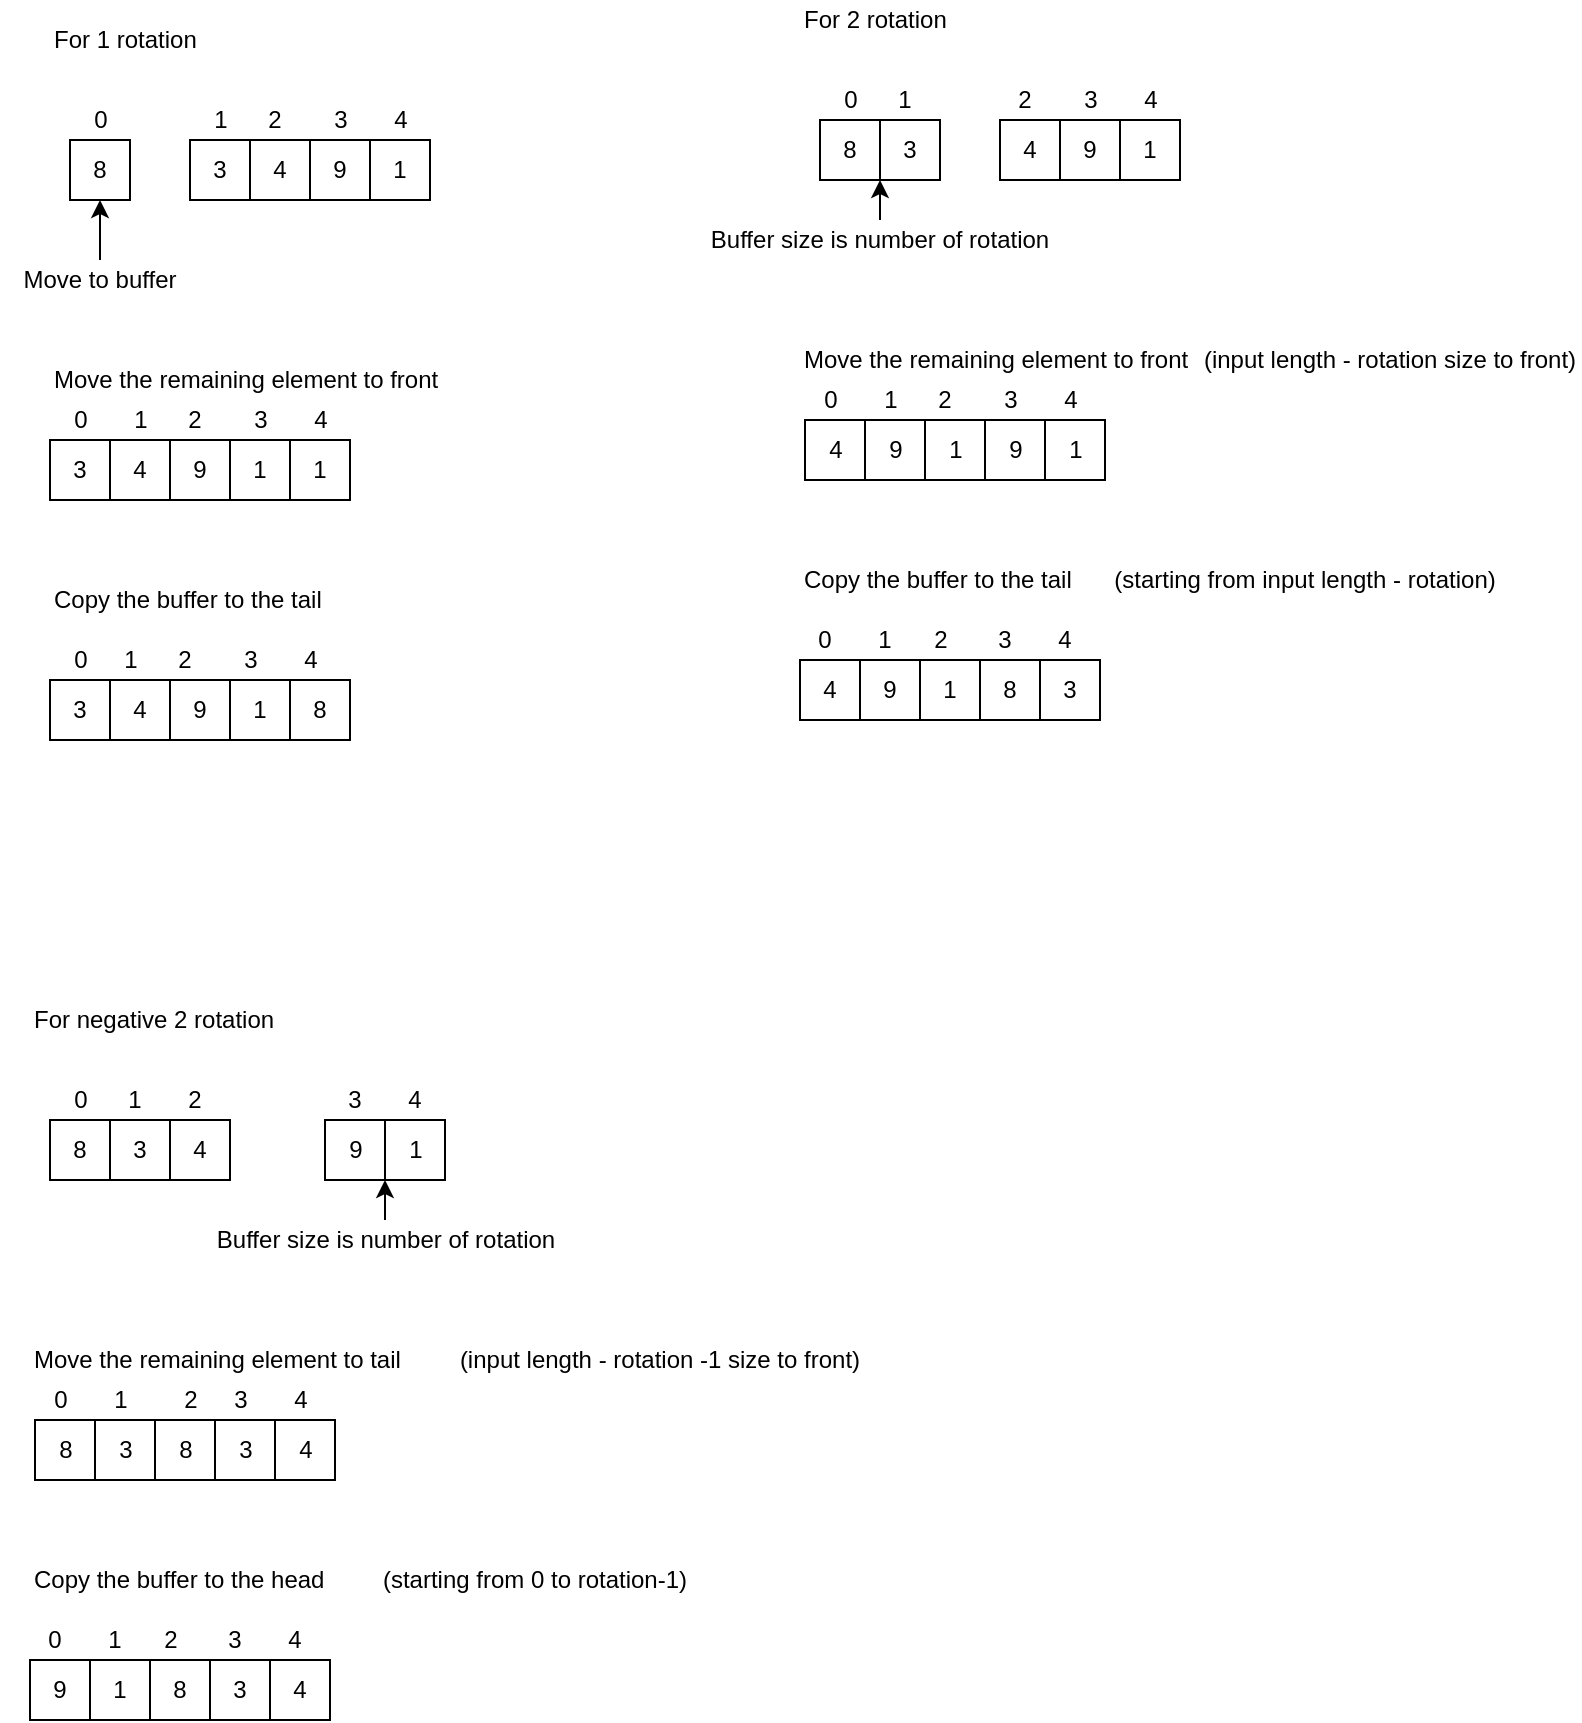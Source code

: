 <mxfile version="12.6.4" type="github">
  <diagram id="sCM7uaMok8tgUvsMVrMC" name="Page-1">
    <mxGraphModel dx="1352" dy="806" grid="1" gridSize="10" guides="1" tooltips="1" connect="1" arrows="1" fold="1" page="1" pageScale="1" pageWidth="850" pageHeight="1100" math="0" shadow="0">
      <root>
        <mxCell id="0"/>
        <mxCell id="1" parent="0"/>
        <mxCell id="4Zmsej9P6uwO4Pd-Vwgm-1" value="8" style="whiteSpace=wrap;html=1;aspect=fixed;" vertex="1" parent="1">
          <mxGeometry x="160" y="170" width="30" height="30" as="geometry"/>
        </mxCell>
        <mxCell id="4Zmsej9P6uwO4Pd-Vwgm-2" value="3" style="whiteSpace=wrap;html=1;aspect=fixed;" vertex="1" parent="1">
          <mxGeometry x="220" y="170" width="30" height="30" as="geometry"/>
        </mxCell>
        <mxCell id="4Zmsej9P6uwO4Pd-Vwgm-3" value="4" style="whiteSpace=wrap;html=1;aspect=fixed;" vertex="1" parent="1">
          <mxGeometry x="250" y="170" width="30" height="30" as="geometry"/>
        </mxCell>
        <mxCell id="4Zmsej9P6uwO4Pd-Vwgm-4" value="9" style="whiteSpace=wrap;html=1;aspect=fixed;" vertex="1" parent="1">
          <mxGeometry x="280" y="170" width="30" height="30" as="geometry"/>
        </mxCell>
        <mxCell id="4Zmsej9P6uwO4Pd-Vwgm-5" value="1" style="whiteSpace=wrap;html=1;aspect=fixed;" vertex="1" parent="1">
          <mxGeometry x="310" y="170" width="30" height="30" as="geometry"/>
        </mxCell>
        <mxCell id="4Zmsej9P6uwO4Pd-Vwgm-6" value="For 1 rotation" style="text;html=1;strokeColor=none;fillColor=none;align=left;verticalAlign=middle;whiteSpace=wrap;rounded=0;" vertex="1" parent="1">
          <mxGeometry x="150" y="110" width="180" height="20" as="geometry"/>
        </mxCell>
        <mxCell id="4Zmsej9P6uwO4Pd-Vwgm-13" value="Move to buffer" style="text;html=1;strokeColor=none;fillColor=none;align=center;verticalAlign=middle;whiteSpace=wrap;rounded=0;" vertex="1" parent="1">
          <mxGeometry x="125" y="230" width="100" height="20" as="geometry"/>
        </mxCell>
        <mxCell id="4Zmsej9P6uwO4Pd-Vwgm-14" value="" style="endArrow=classic;html=1;entryX=0.5;entryY=1;entryDx=0;entryDy=0;exitX=0.5;exitY=0;exitDx=0;exitDy=0;" edge="1" parent="1" source="4Zmsej9P6uwO4Pd-Vwgm-13" target="4Zmsej9P6uwO4Pd-Vwgm-1">
          <mxGeometry width="50" height="50" relative="1" as="geometry">
            <mxPoint x="130" y="340" as="sourcePoint"/>
            <mxPoint x="180" y="290" as="targetPoint"/>
          </mxGeometry>
        </mxCell>
        <mxCell id="4Zmsej9P6uwO4Pd-Vwgm-16" value="3" style="whiteSpace=wrap;html=1;aspect=fixed;" vertex="1" parent="1">
          <mxGeometry x="150" y="320" width="30" height="30" as="geometry"/>
        </mxCell>
        <mxCell id="4Zmsej9P6uwO4Pd-Vwgm-17" value="4" style="whiteSpace=wrap;html=1;aspect=fixed;" vertex="1" parent="1">
          <mxGeometry x="180" y="320" width="30" height="30" as="geometry"/>
        </mxCell>
        <mxCell id="4Zmsej9P6uwO4Pd-Vwgm-18" value="9" style="whiteSpace=wrap;html=1;aspect=fixed;" vertex="1" parent="1">
          <mxGeometry x="210" y="320" width="30" height="30" as="geometry"/>
        </mxCell>
        <mxCell id="4Zmsej9P6uwO4Pd-Vwgm-19" value="1" style="whiteSpace=wrap;html=1;aspect=fixed;" vertex="1" parent="1">
          <mxGeometry x="240" y="320" width="30" height="30" as="geometry"/>
        </mxCell>
        <mxCell id="4Zmsej9P6uwO4Pd-Vwgm-20" value="Move the remaining element to front" style="text;html=1;strokeColor=none;fillColor=none;align=left;verticalAlign=middle;whiteSpace=wrap;rounded=0;" vertex="1" parent="1">
          <mxGeometry x="150" y="280" width="200" height="20" as="geometry"/>
        </mxCell>
        <mxCell id="4Zmsej9P6uwO4Pd-Vwgm-27" value="1" style="whiteSpace=wrap;html=1;aspect=fixed;" vertex="1" parent="1">
          <mxGeometry x="270" y="320" width="30" height="30" as="geometry"/>
        </mxCell>
        <mxCell id="4Zmsej9P6uwO4Pd-Vwgm-29" value="3" style="whiteSpace=wrap;html=1;aspect=fixed;" vertex="1" parent="1">
          <mxGeometry x="150" y="440" width="30" height="30" as="geometry"/>
        </mxCell>
        <mxCell id="4Zmsej9P6uwO4Pd-Vwgm-30" value="4" style="whiteSpace=wrap;html=1;aspect=fixed;" vertex="1" parent="1">
          <mxGeometry x="180" y="440" width="30" height="30" as="geometry"/>
        </mxCell>
        <mxCell id="4Zmsej9P6uwO4Pd-Vwgm-31" value="9" style="whiteSpace=wrap;html=1;aspect=fixed;" vertex="1" parent="1">
          <mxGeometry x="210" y="440" width="30" height="30" as="geometry"/>
        </mxCell>
        <mxCell id="4Zmsej9P6uwO4Pd-Vwgm-32" value="1" style="whiteSpace=wrap;html=1;aspect=fixed;" vertex="1" parent="1">
          <mxGeometry x="240" y="440" width="30" height="30" as="geometry"/>
        </mxCell>
        <mxCell id="4Zmsej9P6uwO4Pd-Vwgm-33" value="Copy the buffer to the tail" style="text;html=1;strokeColor=none;fillColor=none;align=left;verticalAlign=middle;whiteSpace=wrap;rounded=0;" vertex="1" parent="1">
          <mxGeometry x="150" y="390" width="180" height="20" as="geometry"/>
        </mxCell>
        <mxCell id="4Zmsej9P6uwO4Pd-Vwgm-40" value="8" style="whiteSpace=wrap;html=1;aspect=fixed;" vertex="1" parent="1">
          <mxGeometry x="270" y="440" width="30" height="30" as="geometry"/>
        </mxCell>
        <mxCell id="4Zmsej9P6uwO4Pd-Vwgm-41" value="0" style="text;html=1;strokeColor=none;fillColor=none;align=center;verticalAlign=middle;whiteSpace=wrap;rounded=0;" vertex="1" parent="1">
          <mxGeometry x="167.5" y="150" width="15" height="20" as="geometry"/>
        </mxCell>
        <mxCell id="4Zmsej9P6uwO4Pd-Vwgm-42" value="1" style="text;html=1;strokeColor=none;fillColor=none;align=center;verticalAlign=middle;whiteSpace=wrap;rounded=0;" vertex="1" parent="1">
          <mxGeometry x="227.5" y="150" width="15" height="20" as="geometry"/>
        </mxCell>
        <mxCell id="4Zmsej9P6uwO4Pd-Vwgm-44" value="2" style="text;html=1;strokeColor=none;fillColor=none;align=center;verticalAlign=middle;whiteSpace=wrap;rounded=0;" vertex="1" parent="1">
          <mxGeometry x="255" y="150" width="15" height="20" as="geometry"/>
        </mxCell>
        <mxCell id="4Zmsej9P6uwO4Pd-Vwgm-45" value="3" style="text;html=1;strokeColor=none;fillColor=none;align=center;verticalAlign=middle;whiteSpace=wrap;rounded=0;" vertex="1" parent="1">
          <mxGeometry x="287.5" y="150" width="15" height="20" as="geometry"/>
        </mxCell>
        <mxCell id="4Zmsej9P6uwO4Pd-Vwgm-46" value="4" style="text;html=1;strokeColor=none;fillColor=none;align=center;verticalAlign=middle;whiteSpace=wrap;rounded=0;" vertex="1" parent="1">
          <mxGeometry x="317.5" y="150" width="15" height="20" as="geometry"/>
        </mxCell>
        <mxCell id="4Zmsej9P6uwO4Pd-Vwgm-47" value="0" style="text;html=1;strokeColor=none;fillColor=none;align=center;verticalAlign=middle;whiteSpace=wrap;rounded=0;" vertex="1" parent="1">
          <mxGeometry x="157.5" y="300" width="15" height="20" as="geometry"/>
        </mxCell>
        <mxCell id="4Zmsej9P6uwO4Pd-Vwgm-48" value="1" style="text;html=1;strokeColor=none;fillColor=none;align=center;verticalAlign=middle;whiteSpace=wrap;rounded=0;" vertex="1" parent="1">
          <mxGeometry x="187.5" y="300" width="15" height="20" as="geometry"/>
        </mxCell>
        <mxCell id="4Zmsej9P6uwO4Pd-Vwgm-49" value="2" style="text;html=1;strokeColor=none;fillColor=none;align=center;verticalAlign=middle;whiteSpace=wrap;rounded=0;" vertex="1" parent="1">
          <mxGeometry x="215" y="300" width="15" height="20" as="geometry"/>
        </mxCell>
        <mxCell id="4Zmsej9P6uwO4Pd-Vwgm-50" value="3" style="text;html=1;strokeColor=none;fillColor=none;align=center;verticalAlign=middle;whiteSpace=wrap;rounded=0;" vertex="1" parent="1">
          <mxGeometry x="247.5" y="300" width="15" height="20" as="geometry"/>
        </mxCell>
        <mxCell id="4Zmsej9P6uwO4Pd-Vwgm-51" value="4" style="text;html=1;strokeColor=none;fillColor=none;align=center;verticalAlign=middle;whiteSpace=wrap;rounded=0;" vertex="1" parent="1">
          <mxGeometry x="277.5" y="300" width="15" height="20" as="geometry"/>
        </mxCell>
        <mxCell id="4Zmsej9P6uwO4Pd-Vwgm-52" value="1" style="text;html=1;strokeColor=none;fillColor=none;align=center;verticalAlign=middle;whiteSpace=wrap;rounded=0;" vertex="1" parent="1">
          <mxGeometry x="182.5" y="420" width="15" height="20" as="geometry"/>
        </mxCell>
        <mxCell id="4Zmsej9P6uwO4Pd-Vwgm-53" value="2" style="text;html=1;strokeColor=none;fillColor=none;align=center;verticalAlign=middle;whiteSpace=wrap;rounded=0;" vertex="1" parent="1">
          <mxGeometry x="210" y="420" width="15" height="20" as="geometry"/>
        </mxCell>
        <mxCell id="4Zmsej9P6uwO4Pd-Vwgm-54" value="3" style="text;html=1;strokeColor=none;fillColor=none;align=center;verticalAlign=middle;whiteSpace=wrap;rounded=0;" vertex="1" parent="1">
          <mxGeometry x="242.5" y="420" width="15" height="20" as="geometry"/>
        </mxCell>
        <mxCell id="4Zmsej9P6uwO4Pd-Vwgm-55" value="4" style="text;html=1;strokeColor=none;fillColor=none;align=center;verticalAlign=middle;whiteSpace=wrap;rounded=0;" vertex="1" parent="1">
          <mxGeometry x="272.5" y="420" width="15" height="20" as="geometry"/>
        </mxCell>
        <mxCell id="4Zmsej9P6uwO4Pd-Vwgm-56" value="0" style="text;html=1;strokeColor=none;fillColor=none;align=center;verticalAlign=middle;whiteSpace=wrap;rounded=0;" vertex="1" parent="1">
          <mxGeometry x="157.5" y="420" width="15" height="20" as="geometry"/>
        </mxCell>
        <mxCell id="4Zmsej9P6uwO4Pd-Vwgm-57" value="8" style="whiteSpace=wrap;html=1;aspect=fixed;" vertex="1" parent="1">
          <mxGeometry x="535" y="160" width="30" height="30" as="geometry"/>
        </mxCell>
        <mxCell id="4Zmsej9P6uwO4Pd-Vwgm-58" value="3" style="whiteSpace=wrap;html=1;aspect=fixed;" vertex="1" parent="1">
          <mxGeometry x="565" y="160" width="30" height="30" as="geometry"/>
        </mxCell>
        <mxCell id="4Zmsej9P6uwO4Pd-Vwgm-59" value="4" style="whiteSpace=wrap;html=1;aspect=fixed;" vertex="1" parent="1">
          <mxGeometry x="625" y="160" width="30" height="30" as="geometry"/>
        </mxCell>
        <mxCell id="4Zmsej9P6uwO4Pd-Vwgm-60" value="9" style="whiteSpace=wrap;html=1;aspect=fixed;" vertex="1" parent="1">
          <mxGeometry x="655" y="160" width="30" height="30" as="geometry"/>
        </mxCell>
        <mxCell id="4Zmsej9P6uwO4Pd-Vwgm-61" value="1" style="whiteSpace=wrap;html=1;aspect=fixed;" vertex="1" parent="1">
          <mxGeometry x="685" y="160" width="30" height="30" as="geometry"/>
        </mxCell>
        <mxCell id="4Zmsej9P6uwO4Pd-Vwgm-62" value="For 2 rotation" style="text;html=1;strokeColor=none;fillColor=none;align=left;verticalAlign=middle;whiteSpace=wrap;rounded=0;" vertex="1" parent="1">
          <mxGeometry x="525" y="100" width="180" height="20" as="geometry"/>
        </mxCell>
        <mxCell id="4Zmsej9P6uwO4Pd-Vwgm-63" value="Buffer size is number of rotation" style="text;html=1;strokeColor=none;fillColor=none;align=center;verticalAlign=middle;whiteSpace=wrap;rounded=0;" vertex="1" parent="1">
          <mxGeometry x="465" y="210" width="200" height="20" as="geometry"/>
        </mxCell>
        <mxCell id="4Zmsej9P6uwO4Pd-Vwgm-64" value="" style="endArrow=classic;html=1;entryX=0;entryY=1;entryDx=0;entryDy=0;exitX=0.5;exitY=0;exitDx=0;exitDy=0;" edge="1" parent="1" source="4Zmsej9P6uwO4Pd-Vwgm-63" target="4Zmsej9P6uwO4Pd-Vwgm-58">
          <mxGeometry width="50" height="50" relative="1" as="geometry">
            <mxPoint x="505" y="330" as="sourcePoint"/>
            <mxPoint x="555" y="280" as="targetPoint"/>
          </mxGeometry>
        </mxCell>
        <mxCell id="4Zmsej9P6uwO4Pd-Vwgm-66" value="4" style="whiteSpace=wrap;html=1;aspect=fixed;" vertex="1" parent="1">
          <mxGeometry x="527.5" y="310" width="30" height="30" as="geometry"/>
        </mxCell>
        <mxCell id="4Zmsej9P6uwO4Pd-Vwgm-67" value="9" style="whiteSpace=wrap;html=1;aspect=fixed;" vertex="1" parent="1">
          <mxGeometry x="557.5" y="310" width="30" height="30" as="geometry"/>
        </mxCell>
        <mxCell id="4Zmsej9P6uwO4Pd-Vwgm-68" value="1" style="whiteSpace=wrap;html=1;aspect=fixed;" vertex="1" parent="1">
          <mxGeometry x="587.5" y="310" width="30" height="30" as="geometry"/>
        </mxCell>
        <mxCell id="4Zmsej9P6uwO4Pd-Vwgm-69" value="Move the remaining element to front" style="text;html=1;strokeColor=none;fillColor=none;align=left;verticalAlign=middle;whiteSpace=wrap;rounded=0;" vertex="1" parent="1">
          <mxGeometry x="525" y="270" width="200" height="20" as="geometry"/>
        </mxCell>
        <mxCell id="4Zmsej9P6uwO4Pd-Vwgm-70" value="9" style="whiteSpace=wrap;html=1;aspect=fixed;" vertex="1" parent="1">
          <mxGeometry x="617.5" y="310" width="30" height="30" as="geometry"/>
        </mxCell>
        <mxCell id="4Zmsej9P6uwO4Pd-Vwgm-75" value="Copy the buffer to the tail" style="text;html=1;strokeColor=none;fillColor=none;align=left;verticalAlign=middle;whiteSpace=wrap;rounded=0;" vertex="1" parent="1">
          <mxGeometry x="525" y="380" width="180" height="20" as="geometry"/>
        </mxCell>
        <mxCell id="4Zmsej9P6uwO4Pd-Vwgm-77" value="0" style="text;html=1;strokeColor=none;fillColor=none;align=center;verticalAlign=middle;whiteSpace=wrap;rounded=0;" vertex="1" parent="1">
          <mxGeometry x="542.5" y="140" width="15" height="20" as="geometry"/>
        </mxCell>
        <mxCell id="4Zmsej9P6uwO4Pd-Vwgm-78" value="1" style="text;html=1;strokeColor=none;fillColor=none;align=center;verticalAlign=middle;whiteSpace=wrap;rounded=0;" vertex="1" parent="1">
          <mxGeometry x="570" y="140" width="15" height="20" as="geometry"/>
        </mxCell>
        <mxCell id="4Zmsej9P6uwO4Pd-Vwgm-79" value="2" style="text;html=1;strokeColor=none;fillColor=none;align=center;verticalAlign=middle;whiteSpace=wrap;rounded=0;" vertex="1" parent="1">
          <mxGeometry x="630" y="140" width="15" height="20" as="geometry"/>
        </mxCell>
        <mxCell id="4Zmsej9P6uwO4Pd-Vwgm-80" value="3" style="text;html=1;strokeColor=none;fillColor=none;align=center;verticalAlign=middle;whiteSpace=wrap;rounded=0;" vertex="1" parent="1">
          <mxGeometry x="662.5" y="140" width="15" height="20" as="geometry"/>
        </mxCell>
        <mxCell id="4Zmsej9P6uwO4Pd-Vwgm-81" value="4" style="text;html=1;strokeColor=none;fillColor=none;align=center;verticalAlign=middle;whiteSpace=wrap;rounded=0;" vertex="1" parent="1">
          <mxGeometry x="692.5" y="140" width="15" height="20" as="geometry"/>
        </mxCell>
        <mxCell id="4Zmsej9P6uwO4Pd-Vwgm-82" value="0" style="text;html=1;strokeColor=none;fillColor=none;align=center;verticalAlign=middle;whiteSpace=wrap;rounded=0;" vertex="1" parent="1">
          <mxGeometry x="532.5" y="290" width="15" height="20" as="geometry"/>
        </mxCell>
        <mxCell id="4Zmsej9P6uwO4Pd-Vwgm-83" value="1" style="text;html=1;strokeColor=none;fillColor=none;align=center;verticalAlign=middle;whiteSpace=wrap;rounded=0;" vertex="1" parent="1">
          <mxGeometry x="562.5" y="290" width="15" height="20" as="geometry"/>
        </mxCell>
        <mxCell id="4Zmsej9P6uwO4Pd-Vwgm-84" value="2" style="text;html=1;strokeColor=none;fillColor=none;align=center;verticalAlign=middle;whiteSpace=wrap;rounded=0;" vertex="1" parent="1">
          <mxGeometry x="590" y="290" width="15" height="20" as="geometry"/>
        </mxCell>
        <mxCell id="4Zmsej9P6uwO4Pd-Vwgm-85" value="3" style="text;html=1;strokeColor=none;fillColor=none;align=center;verticalAlign=middle;whiteSpace=wrap;rounded=0;" vertex="1" parent="1">
          <mxGeometry x="622.5" y="290" width="15" height="20" as="geometry"/>
        </mxCell>
        <mxCell id="4Zmsej9P6uwO4Pd-Vwgm-86" value="4" style="text;html=1;strokeColor=none;fillColor=none;align=center;verticalAlign=middle;whiteSpace=wrap;rounded=0;" vertex="1" parent="1">
          <mxGeometry x="652.5" y="290" width="15" height="20" as="geometry"/>
        </mxCell>
        <mxCell id="4Zmsej9P6uwO4Pd-Vwgm-92" value="1" style="whiteSpace=wrap;html=1;aspect=fixed;" vertex="1" parent="1">
          <mxGeometry x="647.5" y="310" width="30" height="30" as="geometry"/>
        </mxCell>
        <mxCell id="4Zmsej9P6uwO4Pd-Vwgm-93" value="4" style="whiteSpace=wrap;html=1;aspect=fixed;" vertex="1" parent="1">
          <mxGeometry x="525" y="430" width="30" height="30" as="geometry"/>
        </mxCell>
        <mxCell id="4Zmsej9P6uwO4Pd-Vwgm-94" value="9" style="whiteSpace=wrap;html=1;aspect=fixed;" vertex="1" parent="1">
          <mxGeometry x="555" y="430" width="30" height="30" as="geometry"/>
        </mxCell>
        <mxCell id="4Zmsej9P6uwO4Pd-Vwgm-95" value="1" style="whiteSpace=wrap;html=1;aspect=fixed;" vertex="1" parent="1">
          <mxGeometry x="585" y="430" width="30" height="30" as="geometry"/>
        </mxCell>
        <mxCell id="4Zmsej9P6uwO4Pd-Vwgm-96" value="8" style="whiteSpace=wrap;html=1;aspect=fixed;" vertex="1" parent="1">
          <mxGeometry x="615" y="430" width="30" height="30" as="geometry"/>
        </mxCell>
        <mxCell id="4Zmsej9P6uwO4Pd-Vwgm-97" value="0" style="text;html=1;strokeColor=none;fillColor=none;align=center;verticalAlign=middle;whiteSpace=wrap;rounded=0;" vertex="1" parent="1">
          <mxGeometry x="530" y="410" width="15" height="20" as="geometry"/>
        </mxCell>
        <mxCell id="4Zmsej9P6uwO4Pd-Vwgm-98" value="1" style="text;html=1;strokeColor=none;fillColor=none;align=center;verticalAlign=middle;whiteSpace=wrap;rounded=0;" vertex="1" parent="1">
          <mxGeometry x="560" y="410" width="15" height="20" as="geometry"/>
        </mxCell>
        <mxCell id="4Zmsej9P6uwO4Pd-Vwgm-99" value="2" style="text;html=1;strokeColor=none;fillColor=none;align=center;verticalAlign=middle;whiteSpace=wrap;rounded=0;" vertex="1" parent="1">
          <mxGeometry x="587.5" y="410" width="15" height="20" as="geometry"/>
        </mxCell>
        <mxCell id="4Zmsej9P6uwO4Pd-Vwgm-100" value="3" style="text;html=1;strokeColor=none;fillColor=none;align=center;verticalAlign=middle;whiteSpace=wrap;rounded=0;" vertex="1" parent="1">
          <mxGeometry x="620" y="410" width="15" height="20" as="geometry"/>
        </mxCell>
        <mxCell id="4Zmsej9P6uwO4Pd-Vwgm-101" value="4" style="text;html=1;strokeColor=none;fillColor=none;align=center;verticalAlign=middle;whiteSpace=wrap;rounded=0;" vertex="1" parent="1">
          <mxGeometry x="650" y="410" width="15" height="20" as="geometry"/>
        </mxCell>
        <mxCell id="4Zmsej9P6uwO4Pd-Vwgm-102" value="3" style="whiteSpace=wrap;html=1;aspect=fixed;" vertex="1" parent="1">
          <mxGeometry x="645" y="430" width="30" height="30" as="geometry"/>
        </mxCell>
        <mxCell id="4Zmsej9P6uwO4Pd-Vwgm-103" value="(input length - rotation size to front)" style="text;html=1;strokeColor=none;fillColor=none;align=center;verticalAlign=middle;whiteSpace=wrap;rounded=0;" vertex="1" parent="1">
          <mxGeometry x="725" y="270" width="190" height="20" as="geometry"/>
        </mxCell>
        <mxCell id="4Zmsej9P6uwO4Pd-Vwgm-104" value="(starting from input length - rotation)" style="text;html=1;strokeColor=none;fillColor=none;align=center;verticalAlign=middle;whiteSpace=wrap;rounded=0;" vertex="1" parent="1">
          <mxGeometry x="665" y="380" width="225" height="20" as="geometry"/>
        </mxCell>
        <mxCell id="4Zmsej9P6uwO4Pd-Vwgm-105" value="8" style="whiteSpace=wrap;html=1;aspect=fixed;" vertex="1" parent="1">
          <mxGeometry x="150" y="660" width="30" height="30" as="geometry"/>
        </mxCell>
        <mxCell id="4Zmsej9P6uwO4Pd-Vwgm-106" value="3" style="whiteSpace=wrap;html=1;aspect=fixed;" vertex="1" parent="1">
          <mxGeometry x="180" y="660" width="30" height="30" as="geometry"/>
        </mxCell>
        <mxCell id="4Zmsej9P6uwO4Pd-Vwgm-107" value="4" style="whiteSpace=wrap;html=1;aspect=fixed;" vertex="1" parent="1">
          <mxGeometry x="210" y="660" width="30" height="30" as="geometry"/>
        </mxCell>
        <mxCell id="4Zmsej9P6uwO4Pd-Vwgm-108" value="9" style="whiteSpace=wrap;html=1;aspect=fixed;" vertex="1" parent="1">
          <mxGeometry x="287.5" y="660" width="30" height="30" as="geometry"/>
        </mxCell>
        <mxCell id="4Zmsej9P6uwO4Pd-Vwgm-109" value="1" style="whiteSpace=wrap;html=1;aspect=fixed;" vertex="1" parent="1">
          <mxGeometry x="317.5" y="660" width="30" height="30" as="geometry"/>
        </mxCell>
        <mxCell id="4Zmsej9P6uwO4Pd-Vwgm-110" value="For negative 2 rotation" style="text;html=1;strokeColor=none;fillColor=none;align=left;verticalAlign=middle;whiteSpace=wrap;rounded=0;" vertex="1" parent="1">
          <mxGeometry x="140" y="600" width="180" height="20" as="geometry"/>
        </mxCell>
        <mxCell id="4Zmsej9P6uwO4Pd-Vwgm-113" value="8" style="whiteSpace=wrap;html=1;aspect=fixed;" vertex="1" parent="1">
          <mxGeometry x="142.5" y="810" width="30" height="30" as="geometry"/>
        </mxCell>
        <mxCell id="4Zmsej9P6uwO4Pd-Vwgm-114" value="3" style="whiteSpace=wrap;html=1;aspect=fixed;" vertex="1" parent="1">
          <mxGeometry x="172.5" y="810" width="30" height="30" as="geometry"/>
        </mxCell>
        <mxCell id="4Zmsej9P6uwO4Pd-Vwgm-115" value="8" style="whiteSpace=wrap;html=1;aspect=fixed;" vertex="1" parent="1">
          <mxGeometry x="202.5" y="810" width="30" height="30" as="geometry"/>
        </mxCell>
        <mxCell id="4Zmsej9P6uwO4Pd-Vwgm-116" value="Move the remaining element to tail" style="text;html=1;strokeColor=none;fillColor=none;align=left;verticalAlign=middle;whiteSpace=wrap;rounded=0;" vertex="1" parent="1">
          <mxGeometry x="140" y="770" width="200" height="20" as="geometry"/>
        </mxCell>
        <mxCell id="4Zmsej9P6uwO4Pd-Vwgm-117" value="3" style="whiteSpace=wrap;html=1;aspect=fixed;" vertex="1" parent="1">
          <mxGeometry x="232.5" y="810" width="30" height="30" as="geometry"/>
        </mxCell>
        <mxCell id="4Zmsej9P6uwO4Pd-Vwgm-118" value="Copy the buffer to the head" style="text;html=1;strokeColor=none;fillColor=none;align=left;verticalAlign=middle;whiteSpace=wrap;rounded=0;" vertex="1" parent="1">
          <mxGeometry x="140" y="880" width="180" height="20" as="geometry"/>
        </mxCell>
        <mxCell id="4Zmsej9P6uwO4Pd-Vwgm-119" value="0" style="text;html=1;strokeColor=none;fillColor=none;align=center;verticalAlign=middle;whiteSpace=wrap;rounded=0;" vertex="1" parent="1">
          <mxGeometry x="157.5" y="640" width="15" height="20" as="geometry"/>
        </mxCell>
        <mxCell id="4Zmsej9P6uwO4Pd-Vwgm-120" value="1" style="text;html=1;strokeColor=none;fillColor=none;align=center;verticalAlign=middle;whiteSpace=wrap;rounded=0;" vertex="1" parent="1">
          <mxGeometry x="185" y="640" width="15" height="20" as="geometry"/>
        </mxCell>
        <mxCell id="4Zmsej9P6uwO4Pd-Vwgm-121" value="2" style="text;html=1;strokeColor=none;fillColor=none;align=center;verticalAlign=middle;whiteSpace=wrap;rounded=0;" vertex="1" parent="1">
          <mxGeometry x="215" y="640" width="15" height="20" as="geometry"/>
        </mxCell>
        <mxCell id="4Zmsej9P6uwO4Pd-Vwgm-122" value="3" style="text;html=1;strokeColor=none;fillColor=none;align=center;verticalAlign=middle;whiteSpace=wrap;rounded=0;" vertex="1" parent="1">
          <mxGeometry x="295" y="640" width="15" height="20" as="geometry"/>
        </mxCell>
        <mxCell id="4Zmsej9P6uwO4Pd-Vwgm-123" value="4" style="text;html=1;strokeColor=none;fillColor=none;align=center;verticalAlign=middle;whiteSpace=wrap;rounded=0;" vertex="1" parent="1">
          <mxGeometry x="325" y="640" width="15" height="20" as="geometry"/>
        </mxCell>
        <mxCell id="4Zmsej9P6uwO4Pd-Vwgm-124" value="0" style="text;html=1;strokeColor=none;fillColor=none;align=center;verticalAlign=middle;whiteSpace=wrap;rounded=0;" vertex="1" parent="1">
          <mxGeometry x="147.5" y="790" width="15" height="20" as="geometry"/>
        </mxCell>
        <mxCell id="4Zmsej9P6uwO4Pd-Vwgm-125" value="1" style="text;html=1;strokeColor=none;fillColor=none;align=center;verticalAlign=middle;whiteSpace=wrap;rounded=0;" vertex="1" parent="1">
          <mxGeometry x="177.5" y="790" width="15" height="20" as="geometry"/>
        </mxCell>
        <mxCell id="4Zmsej9P6uwO4Pd-Vwgm-126" value="2" style="text;html=1;strokeColor=none;fillColor=none;align=center;verticalAlign=middle;whiteSpace=wrap;rounded=0;" vertex="1" parent="1">
          <mxGeometry x="212.5" y="790" width="15" height="20" as="geometry"/>
        </mxCell>
        <mxCell id="4Zmsej9P6uwO4Pd-Vwgm-127" value="3" style="text;html=1;strokeColor=none;fillColor=none;align=center;verticalAlign=middle;whiteSpace=wrap;rounded=0;" vertex="1" parent="1">
          <mxGeometry x="237.5" y="790" width="15" height="20" as="geometry"/>
        </mxCell>
        <mxCell id="4Zmsej9P6uwO4Pd-Vwgm-128" value="4" style="text;html=1;strokeColor=none;fillColor=none;align=center;verticalAlign=middle;whiteSpace=wrap;rounded=0;" vertex="1" parent="1">
          <mxGeometry x="267.5" y="790" width="15" height="20" as="geometry"/>
        </mxCell>
        <mxCell id="4Zmsej9P6uwO4Pd-Vwgm-129" value="4" style="whiteSpace=wrap;html=1;aspect=fixed;" vertex="1" parent="1">
          <mxGeometry x="262.5" y="810" width="30" height="30" as="geometry"/>
        </mxCell>
        <mxCell id="4Zmsej9P6uwO4Pd-Vwgm-130" value="9" style="whiteSpace=wrap;html=1;aspect=fixed;" vertex="1" parent="1">
          <mxGeometry x="140" y="930" width="30" height="30" as="geometry"/>
        </mxCell>
        <mxCell id="4Zmsej9P6uwO4Pd-Vwgm-131" value="1" style="whiteSpace=wrap;html=1;aspect=fixed;" vertex="1" parent="1">
          <mxGeometry x="170" y="930" width="30" height="30" as="geometry"/>
        </mxCell>
        <mxCell id="4Zmsej9P6uwO4Pd-Vwgm-132" value="8" style="whiteSpace=wrap;html=1;aspect=fixed;" vertex="1" parent="1">
          <mxGeometry x="200" y="930" width="30" height="30" as="geometry"/>
        </mxCell>
        <mxCell id="4Zmsej9P6uwO4Pd-Vwgm-133" value="3" style="whiteSpace=wrap;html=1;aspect=fixed;" vertex="1" parent="1">
          <mxGeometry x="230" y="930" width="30" height="30" as="geometry"/>
        </mxCell>
        <mxCell id="4Zmsej9P6uwO4Pd-Vwgm-134" value="0" style="text;html=1;strokeColor=none;fillColor=none;align=center;verticalAlign=middle;whiteSpace=wrap;rounded=0;" vertex="1" parent="1">
          <mxGeometry x="145" y="910" width="15" height="20" as="geometry"/>
        </mxCell>
        <mxCell id="4Zmsej9P6uwO4Pd-Vwgm-135" value="1" style="text;html=1;strokeColor=none;fillColor=none;align=center;verticalAlign=middle;whiteSpace=wrap;rounded=0;" vertex="1" parent="1">
          <mxGeometry x="175" y="910" width="15" height="20" as="geometry"/>
        </mxCell>
        <mxCell id="4Zmsej9P6uwO4Pd-Vwgm-136" value="2" style="text;html=1;strokeColor=none;fillColor=none;align=center;verticalAlign=middle;whiteSpace=wrap;rounded=0;" vertex="1" parent="1">
          <mxGeometry x="202.5" y="910" width="15" height="20" as="geometry"/>
        </mxCell>
        <mxCell id="4Zmsej9P6uwO4Pd-Vwgm-137" value="3" style="text;html=1;strokeColor=none;fillColor=none;align=center;verticalAlign=middle;whiteSpace=wrap;rounded=0;" vertex="1" parent="1">
          <mxGeometry x="235" y="910" width="15" height="20" as="geometry"/>
        </mxCell>
        <mxCell id="4Zmsej9P6uwO4Pd-Vwgm-138" value="4" style="text;html=1;strokeColor=none;fillColor=none;align=center;verticalAlign=middle;whiteSpace=wrap;rounded=0;" vertex="1" parent="1">
          <mxGeometry x="265" y="910" width="15" height="20" as="geometry"/>
        </mxCell>
        <mxCell id="4Zmsej9P6uwO4Pd-Vwgm-139" value="4" style="whiteSpace=wrap;html=1;aspect=fixed;" vertex="1" parent="1">
          <mxGeometry x="260" y="930" width="30" height="30" as="geometry"/>
        </mxCell>
        <mxCell id="4Zmsej9P6uwO4Pd-Vwgm-140" value="(input length - rotation -1 size to front)" style="text;html=1;strokeColor=none;fillColor=none;align=center;verticalAlign=middle;whiteSpace=wrap;rounded=0;" vertex="1" parent="1">
          <mxGeometry x="340" y="770" width="230" height="20" as="geometry"/>
        </mxCell>
        <mxCell id="4Zmsej9P6uwO4Pd-Vwgm-141" value="(starting from 0 to rotation-1)" style="text;html=1;strokeColor=none;fillColor=none;align=center;verticalAlign=middle;whiteSpace=wrap;rounded=0;" vertex="1" parent="1">
          <mxGeometry x="280" y="880" width="225" height="20" as="geometry"/>
        </mxCell>
        <mxCell id="4Zmsej9P6uwO4Pd-Vwgm-145" value="Buffer size is number of rotation" style="text;html=1;strokeColor=none;fillColor=none;align=center;verticalAlign=middle;whiteSpace=wrap;rounded=0;" vertex="1" parent="1">
          <mxGeometry x="217.5" y="710" width="200" height="20" as="geometry"/>
        </mxCell>
        <mxCell id="4Zmsej9P6uwO4Pd-Vwgm-146" value="" style="endArrow=classic;html=1;entryX=0;entryY=1;entryDx=0;entryDy=0;exitX=0.5;exitY=0;exitDx=0;exitDy=0;" edge="1" parent="1" source="4Zmsej9P6uwO4Pd-Vwgm-145">
          <mxGeometry width="50" height="50" relative="1" as="geometry">
            <mxPoint x="257.5" y="830" as="sourcePoint"/>
            <mxPoint x="317.5" y="690" as="targetPoint"/>
          </mxGeometry>
        </mxCell>
      </root>
    </mxGraphModel>
  </diagram>
</mxfile>

